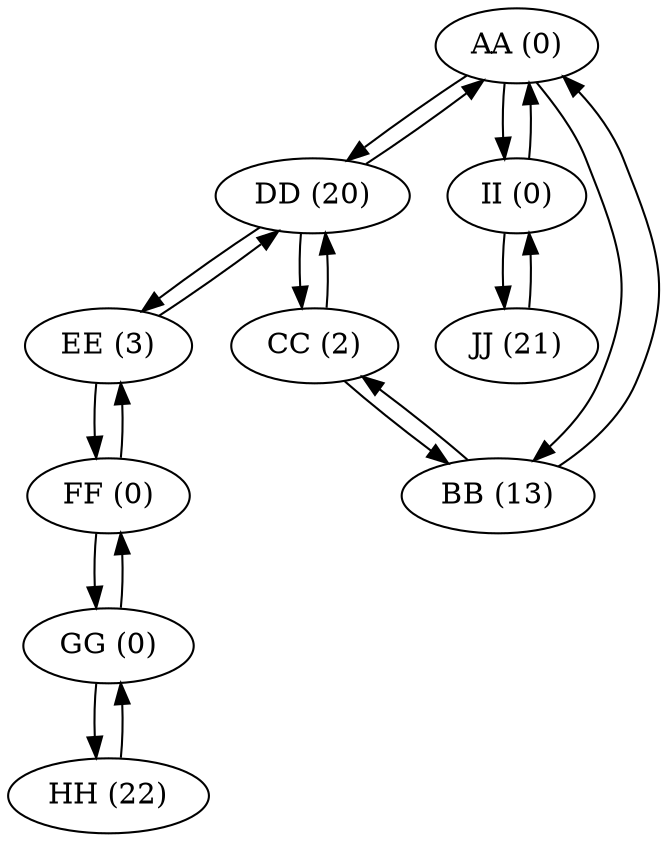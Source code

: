 digraph cave {
  "AA" [label="AA (0)"];
  "AA" -> "DD";
  "AA" -> "II";
  "AA" -> "BB";
  "BB" [label="BB (13)"];
  "BB" -> "CC";
  "BB" -> "AA";
  "CC" [label="CC (2)"];
  "CC" -> "DD";
  "CC" -> "BB";
  "DD" [label="DD (20)"];
  "DD" -> "CC";
  "DD" -> "AA";
  "DD" -> "EE";
  "EE" [label="EE (3)"];
  "EE" -> "FF";
  "EE" -> "DD";
  "FF" [label="FF (0)"];
  "FF" -> "EE";
  "FF" -> "GG";
  "GG" [label="GG (0)"];
  "GG" -> "FF";
  "GG" -> "HH";
  "HH" [label="HH (22)"];
  "HH" -> "GG";
  "II" [label="II (0)"];
  "II" -> "AA";
  "II" -> "JJ";
  "JJ" [label="JJ (21)"];
  "JJ" -> "II";
}
